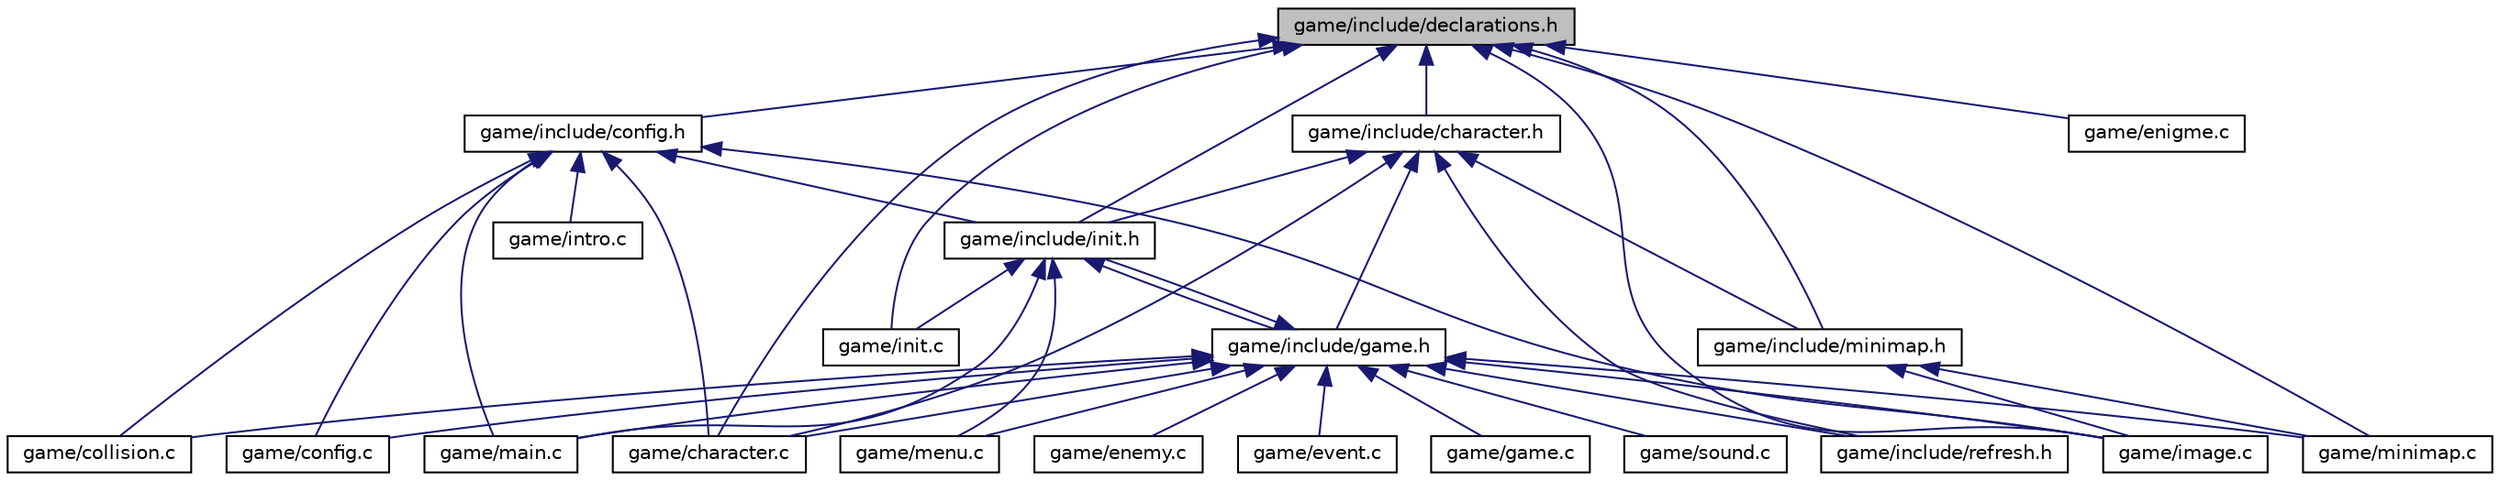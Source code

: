 digraph "game/include/declarations.h"
{
 // LATEX_PDF_SIZE
  edge [fontname="Helvetica",fontsize="10",labelfontname="Helvetica",labelfontsize="10"];
  node [fontname="Helvetica",fontsize="10",shape=record];
  Node1 [label="game/include/declarations.h",height=0.2,width=0.4,color="black", fillcolor="grey75", style="filled", fontcolor="black",tooltip="Global Constants."];
  Node1 -> Node2 [dir="back",color="midnightblue",fontsize="10",style="solid",fontname="Helvetica"];
  Node2 [label="game/include/config.h",height=0.2,width=0.4,color="black", fillcolor="white", style="filled",URL="$db/d16/config_8h.html",tooltip="Config file."];
  Node2 -> Node3 [dir="back",color="midnightblue",fontsize="10",style="solid",fontname="Helvetica"];
  Node3 [label="game/include/init.h",height=0.2,width=0.4,color="black", fillcolor="white", style="filled",URL="$d8/dc0/init_8h.html",tooltip="Initializing Initial Values."];
  Node3 -> Node4 [dir="back",color="midnightblue",fontsize="10",style="solid",fontname="Helvetica"];
  Node4 [label="game/include/game.h",height=0.2,width=0.4,color="black", fillcolor="white", style="filled",URL="$d2/dd5/game_8h.html",tooltip="Game Management."];
  Node4 -> Node3 [dir="back",color="midnightblue",fontsize="10",style="solid",fontname="Helvetica"];
  Node4 -> Node5 [dir="back",color="midnightblue",fontsize="10",style="solid",fontname="Helvetica"];
  Node5 [label="game/character.c",height=0.2,width=0.4,color="black", fillcolor="white", style="filled",URL="$db/d5b/character_8c.html",tooltip="Character Movement and Animation."];
  Node4 -> Node6 [dir="back",color="midnightblue",fontsize="10",style="solid",fontname="Helvetica"];
  Node6 [label="game/collision.c",height=0.2,width=0.4,color="black", fillcolor="white", style="filled",URL="$db/dfa/collision_8c.html",tooltip="Collision Perfect Pixel."];
  Node4 -> Node7 [dir="back",color="midnightblue",fontsize="10",style="solid",fontname="Helvetica"];
  Node7 [label="game/config.c",height=0.2,width=0.4,color="black", fillcolor="white", style="filled",URL="$d3/d95/config_8c.html",tooltip="Config file."];
  Node4 -> Node8 [dir="back",color="midnightblue",fontsize="10",style="solid",fontname="Helvetica"];
  Node8 [label="game/enemy.c",height=0.2,width=0.4,color="black", fillcolor="white", style="filled",URL="$da/d9a/enemy_8c.html",tooltip="ENEMY FUNCTION / mvt /collision / ATTACK."];
  Node4 -> Node9 [dir="back",color="midnightblue",fontsize="10",style="solid",fontname="Helvetica"];
  Node9 [label="game/event.c",height=0.2,width=0.4,color="black", fillcolor="white", style="filled",URL="$d0/deb/event_8c.html",tooltip="Handling game events."];
  Node4 -> Node10 [dir="back",color="midnightblue",fontsize="10",style="solid",fontname="Helvetica"];
  Node10 [label="game/game.c",height=0.2,width=0.4,color="black", fillcolor="white", style="filled",URL="$d1/dcb/game_8c.html",tooltip="Game Management."];
  Node4 -> Node11 [dir="back",color="midnightblue",fontsize="10",style="solid",fontname="Helvetica"];
  Node11 [label="game/image.c",height=0.2,width=0.4,color="black", fillcolor="white", style="filled",URL="$d3/d10/image_8c.html",tooltip="Image Functions."];
  Node4 -> Node12 [dir="back",color="midnightblue",fontsize="10",style="solid",fontname="Helvetica"];
  Node12 [label="game/include/refresh.h",height=0.2,width=0.4,color="black", fillcolor="white", style="filled",URL="$d3/d74/refresh_8h.html",tooltip="Refresh management."];
  Node4 -> Node13 [dir="back",color="midnightblue",fontsize="10",style="solid",fontname="Helvetica"];
  Node13 [label="game/main.c",height=0.2,width=0.4,color="black", fillcolor="white", style="filled",URL="$d0/d29/main_8c.html",tooltip="Main File Project."];
  Node4 -> Node14 [dir="back",color="midnightblue",fontsize="10",style="solid",fontname="Helvetica"];
  Node14 [label="game/menu.c",height=0.2,width=0.4,color="black", fillcolor="white", style="filled",URL="$d2/d0a/menu_8c.html",tooltip="Menu Functions."];
  Node4 -> Node15 [dir="back",color="midnightblue",fontsize="10",style="solid",fontname="Helvetica"];
  Node15 [label="game/minimap.c",height=0.2,width=0.4,color="black", fillcolor="white", style="filled",URL="$d0/da5/minimap_8c.html",tooltip="Minimap Functions."];
  Node4 -> Node16 [dir="back",color="midnightblue",fontsize="10",style="solid",fontname="Helvetica"];
  Node16 [label="game/sound.c",height=0.2,width=0.4,color="black", fillcolor="white", style="filled",URL="$d9/d72/sound_8c.html",tooltip="Sound Functions."];
  Node3 -> Node17 [dir="back",color="midnightblue",fontsize="10",style="solid",fontname="Helvetica"];
  Node17 [label="game/init.c",height=0.2,width=0.4,color="black", fillcolor="white", style="filled",URL="$d8/d60/init_8c.html",tooltip="Initializing Initial Values."];
  Node3 -> Node13 [dir="back",color="midnightblue",fontsize="10",style="solid",fontname="Helvetica"];
  Node3 -> Node14 [dir="back",color="midnightblue",fontsize="10",style="solid",fontname="Helvetica"];
  Node2 -> Node5 [dir="back",color="midnightblue",fontsize="10",style="solid",fontname="Helvetica"];
  Node2 -> Node6 [dir="back",color="midnightblue",fontsize="10",style="solid",fontname="Helvetica"];
  Node2 -> Node7 [dir="back",color="midnightblue",fontsize="10",style="solid",fontname="Helvetica"];
  Node2 -> Node11 [dir="back",color="midnightblue",fontsize="10",style="solid",fontname="Helvetica"];
  Node2 -> Node18 [dir="back",color="midnightblue",fontsize="10",style="solid",fontname="Helvetica"];
  Node18 [label="game/intro.c",height=0.2,width=0.4,color="black", fillcolor="white", style="filled",URL="$dd/dee/intro_8c.html",tooltip="Cinematic Video Introduction."];
  Node2 -> Node13 [dir="back",color="midnightblue",fontsize="10",style="solid",fontname="Helvetica"];
  Node1 -> Node19 [dir="back",color="midnightblue",fontsize="10",style="solid",fontname="Helvetica"];
  Node19 [label="game/include/character.h",height=0.2,width=0.4,color="black", fillcolor="white", style="filled",URL="$dc/d26/character_8h.html",tooltip="Character Movement and Animation."];
  Node19 -> Node3 [dir="back",color="midnightblue",fontsize="10",style="solid",fontname="Helvetica"];
  Node19 -> Node4 [dir="back",color="midnightblue",fontsize="10",style="solid",fontname="Helvetica"];
  Node19 -> Node5 [dir="back",color="midnightblue",fontsize="10",style="solid",fontname="Helvetica"];
  Node19 -> Node20 [dir="back",color="midnightblue",fontsize="10",style="solid",fontname="Helvetica"];
  Node20 [label="game/include/minimap.h",height=0.2,width=0.4,color="black", fillcolor="white", style="filled",URL="$df/d43/minimap_8h.html",tooltip="Minimap Functions."];
  Node20 -> Node11 [dir="back",color="midnightblue",fontsize="10",style="solid",fontname="Helvetica"];
  Node20 -> Node15 [dir="back",color="midnightblue",fontsize="10",style="solid",fontname="Helvetica"];
  Node19 -> Node12 [dir="back",color="midnightblue",fontsize="10",style="solid",fontname="Helvetica"];
  Node1 -> Node3 [dir="back",color="midnightblue",fontsize="10",style="solid",fontname="Helvetica"];
  Node1 -> Node5 [dir="back",color="midnightblue",fontsize="10",style="solid",fontname="Helvetica"];
  Node1 -> Node21 [dir="back",color="midnightblue",fontsize="10",style="solid",fontname="Helvetica"];
  Node21 [label="game/enigme.c",height=0.2,width=0.4,color="black", fillcolor="white", style="filled",URL="$dc/d6a/enigme_8c.html",tooltip="Enigmes."];
  Node1 -> Node11 [dir="back",color="midnightblue",fontsize="10",style="solid",fontname="Helvetica"];
  Node1 -> Node20 [dir="back",color="midnightblue",fontsize="10",style="solid",fontname="Helvetica"];
  Node1 -> Node17 [dir="back",color="midnightblue",fontsize="10",style="solid",fontname="Helvetica"];
  Node1 -> Node15 [dir="back",color="midnightblue",fontsize="10",style="solid",fontname="Helvetica"];
}
